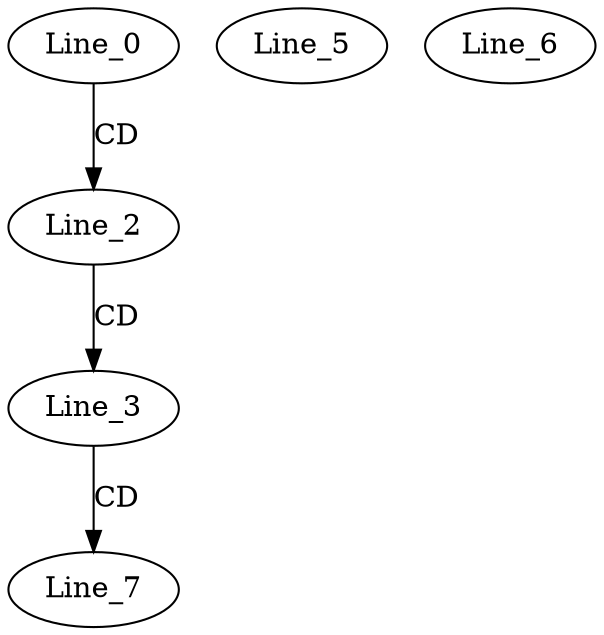 digraph G {
  Line_0;
  Line_2;
  Line_3;
  Line_5;
  Line_6;
  Line_7;
  Line_0 -> Line_2 [ label="CD" ];
  Line_2 -> Line_3 [ label="CD" ];
  Line_3 -> Line_7 [ label="CD" ];
}
